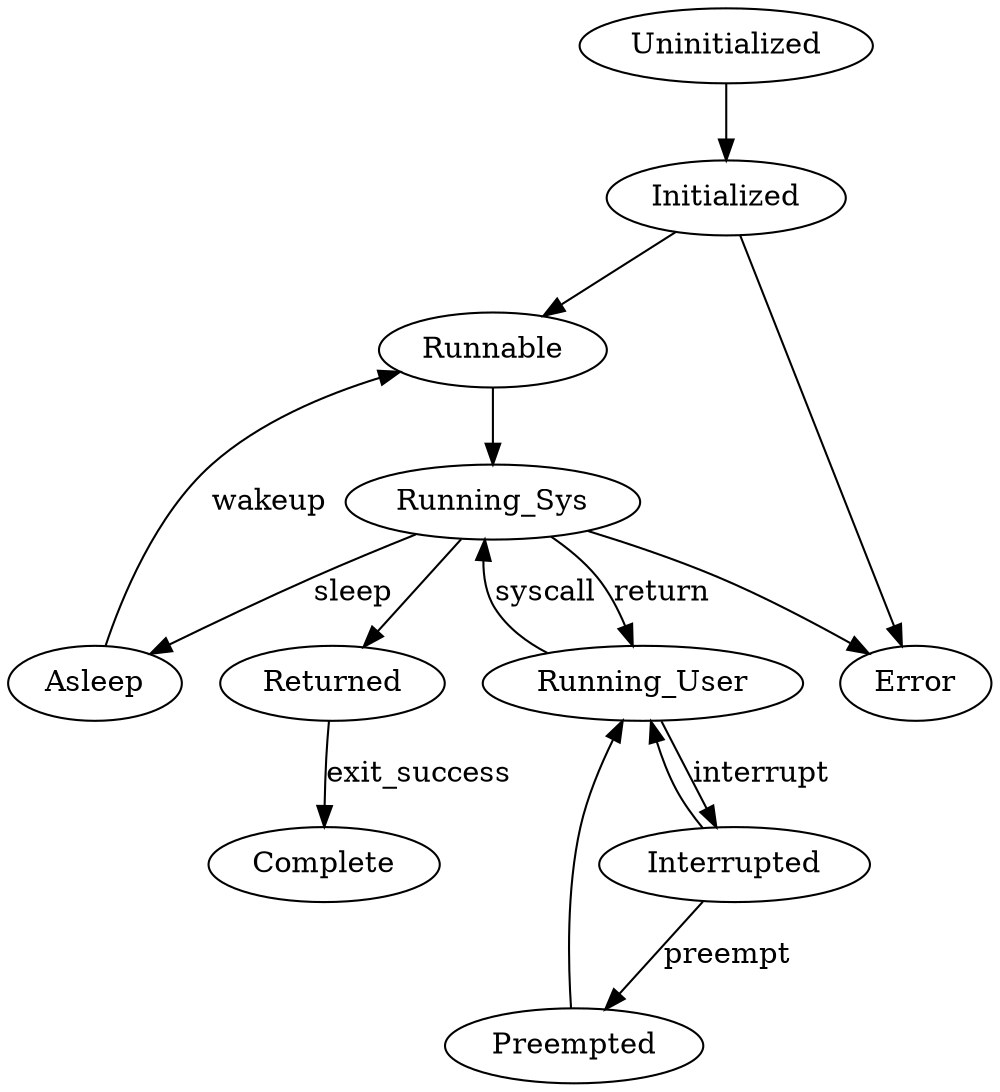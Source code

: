 digraph {
	Uninitialized -> Initialized
	Initialized -> {Runnable Error}
	Runnable -> Running_Sys

	Running_User -> Interrupted [label="interrupt"]
	Running_User -> Running_Sys [label="syscall"]

	
	Interrupted -> Preempted [label="preempt"]
	Interrupted -> Running_User



	Running_Sys -> Asleep [label="sleep"]
	Running_Sys -> {Error Returned}
	Running_Sys -> Running_User [label="return"]
	Preempted -> Running_User
	Returned -> Complete [label="exit_success"]
	Asleep -> Runnable [label="wakeup"]
} 
